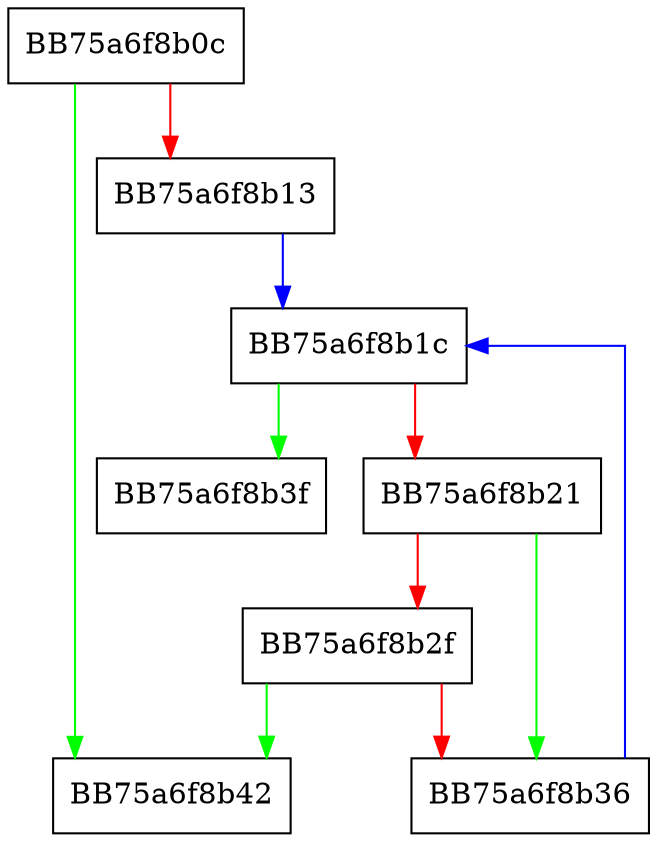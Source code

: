 digraph connectionIsBusy {
  node [shape="box"];
  graph [splines=ortho];
  BB75a6f8b0c -> BB75a6f8b42 [color="green"];
  BB75a6f8b0c -> BB75a6f8b13 [color="red"];
  BB75a6f8b13 -> BB75a6f8b1c [color="blue"];
  BB75a6f8b1c -> BB75a6f8b3f [color="green"];
  BB75a6f8b1c -> BB75a6f8b21 [color="red"];
  BB75a6f8b21 -> BB75a6f8b36 [color="green"];
  BB75a6f8b21 -> BB75a6f8b2f [color="red"];
  BB75a6f8b2f -> BB75a6f8b42 [color="green"];
  BB75a6f8b2f -> BB75a6f8b36 [color="red"];
  BB75a6f8b36 -> BB75a6f8b1c [color="blue"];
}
